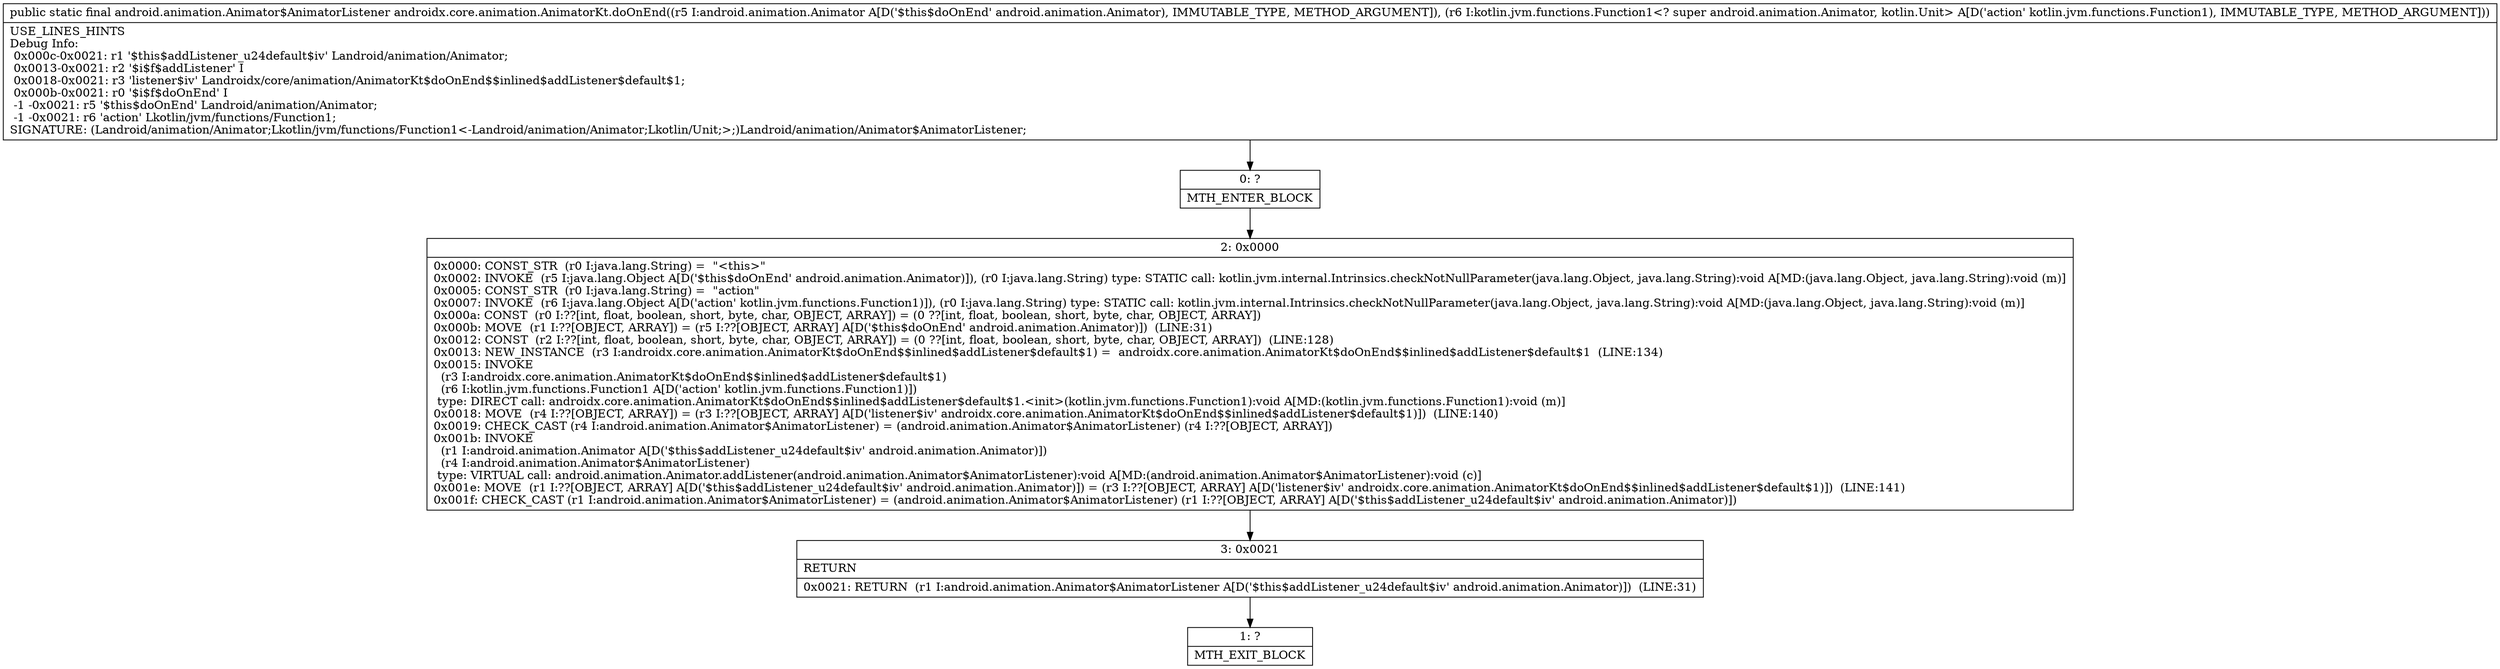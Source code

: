digraph "CFG forandroidx.core.animation.AnimatorKt.doOnEnd(Landroid\/animation\/Animator;Lkotlin\/jvm\/functions\/Function1;)Landroid\/animation\/Animator$AnimatorListener;" {
Node_0 [shape=record,label="{0\:\ ?|MTH_ENTER_BLOCK\l}"];
Node_2 [shape=record,label="{2\:\ 0x0000|0x0000: CONST_STR  (r0 I:java.lang.String) =  \"\<this\>\" \l0x0002: INVOKE  (r5 I:java.lang.Object A[D('$this$doOnEnd' android.animation.Animator)]), (r0 I:java.lang.String) type: STATIC call: kotlin.jvm.internal.Intrinsics.checkNotNullParameter(java.lang.Object, java.lang.String):void A[MD:(java.lang.Object, java.lang.String):void (m)]\l0x0005: CONST_STR  (r0 I:java.lang.String) =  \"action\" \l0x0007: INVOKE  (r6 I:java.lang.Object A[D('action' kotlin.jvm.functions.Function1)]), (r0 I:java.lang.String) type: STATIC call: kotlin.jvm.internal.Intrinsics.checkNotNullParameter(java.lang.Object, java.lang.String):void A[MD:(java.lang.Object, java.lang.String):void (m)]\l0x000a: CONST  (r0 I:??[int, float, boolean, short, byte, char, OBJECT, ARRAY]) = (0 ??[int, float, boolean, short, byte, char, OBJECT, ARRAY]) \l0x000b: MOVE  (r1 I:??[OBJECT, ARRAY]) = (r5 I:??[OBJECT, ARRAY] A[D('$this$doOnEnd' android.animation.Animator)])  (LINE:31)\l0x0012: CONST  (r2 I:??[int, float, boolean, short, byte, char, OBJECT, ARRAY]) = (0 ??[int, float, boolean, short, byte, char, OBJECT, ARRAY])  (LINE:128)\l0x0013: NEW_INSTANCE  (r3 I:androidx.core.animation.AnimatorKt$doOnEnd$$inlined$addListener$default$1) =  androidx.core.animation.AnimatorKt$doOnEnd$$inlined$addListener$default$1  (LINE:134)\l0x0015: INVOKE  \l  (r3 I:androidx.core.animation.AnimatorKt$doOnEnd$$inlined$addListener$default$1)\l  (r6 I:kotlin.jvm.functions.Function1 A[D('action' kotlin.jvm.functions.Function1)])\l type: DIRECT call: androidx.core.animation.AnimatorKt$doOnEnd$$inlined$addListener$default$1.\<init\>(kotlin.jvm.functions.Function1):void A[MD:(kotlin.jvm.functions.Function1):void (m)]\l0x0018: MOVE  (r4 I:??[OBJECT, ARRAY]) = (r3 I:??[OBJECT, ARRAY] A[D('listener$iv' androidx.core.animation.AnimatorKt$doOnEnd$$inlined$addListener$default$1)])  (LINE:140)\l0x0019: CHECK_CAST (r4 I:android.animation.Animator$AnimatorListener) = (android.animation.Animator$AnimatorListener) (r4 I:??[OBJECT, ARRAY]) \l0x001b: INVOKE  \l  (r1 I:android.animation.Animator A[D('$this$addListener_u24default$iv' android.animation.Animator)])\l  (r4 I:android.animation.Animator$AnimatorListener)\l type: VIRTUAL call: android.animation.Animator.addListener(android.animation.Animator$AnimatorListener):void A[MD:(android.animation.Animator$AnimatorListener):void (c)]\l0x001e: MOVE  (r1 I:??[OBJECT, ARRAY] A[D('$this$addListener_u24default$iv' android.animation.Animator)]) = (r3 I:??[OBJECT, ARRAY] A[D('listener$iv' androidx.core.animation.AnimatorKt$doOnEnd$$inlined$addListener$default$1)])  (LINE:141)\l0x001f: CHECK_CAST (r1 I:android.animation.Animator$AnimatorListener) = (android.animation.Animator$AnimatorListener) (r1 I:??[OBJECT, ARRAY] A[D('$this$addListener_u24default$iv' android.animation.Animator)]) \l}"];
Node_3 [shape=record,label="{3\:\ 0x0021|RETURN\l|0x0021: RETURN  (r1 I:android.animation.Animator$AnimatorListener A[D('$this$addListener_u24default$iv' android.animation.Animator)])  (LINE:31)\l}"];
Node_1 [shape=record,label="{1\:\ ?|MTH_EXIT_BLOCK\l}"];
MethodNode[shape=record,label="{public static final android.animation.Animator$AnimatorListener androidx.core.animation.AnimatorKt.doOnEnd((r5 I:android.animation.Animator A[D('$this$doOnEnd' android.animation.Animator), IMMUTABLE_TYPE, METHOD_ARGUMENT]), (r6 I:kotlin.jvm.functions.Function1\<? super android.animation.Animator, kotlin.Unit\> A[D('action' kotlin.jvm.functions.Function1), IMMUTABLE_TYPE, METHOD_ARGUMENT]))  | USE_LINES_HINTS\lDebug Info:\l  0x000c\-0x0021: r1 '$this$addListener_u24default$iv' Landroid\/animation\/Animator;\l  0x0013\-0x0021: r2 '$i$f$addListener' I\l  0x0018\-0x0021: r3 'listener$iv' Landroidx\/core\/animation\/AnimatorKt$doOnEnd$$inlined$addListener$default$1;\l  0x000b\-0x0021: r0 '$i$f$doOnEnd' I\l  \-1 \-0x0021: r5 '$this$doOnEnd' Landroid\/animation\/Animator;\l  \-1 \-0x0021: r6 'action' Lkotlin\/jvm\/functions\/Function1;\lSIGNATURE: (Landroid\/animation\/Animator;Lkotlin\/jvm\/functions\/Function1\<\-Landroid\/animation\/Animator;Lkotlin\/Unit;\>;)Landroid\/animation\/Animator$AnimatorListener;\l}"];
MethodNode -> Node_0;Node_0 -> Node_2;
Node_2 -> Node_3;
Node_3 -> Node_1;
}

